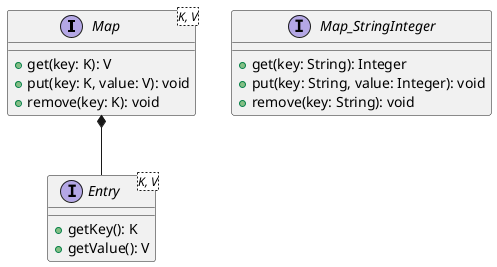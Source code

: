 @startuml
interface Map<K, V> {
    +get(key: K): V
    +put(key: K, value: V): void
    +remove(key: K): void
}

interface Entry<K, V> {
    +getKey(): K
    +getValue(): V
}

Map *-- Entry

interface Map_StringInteger {
    +get(key: String): Integer
    +put(key: String, value: Integer): void
    +remove(key: String): void
}
@enduml
